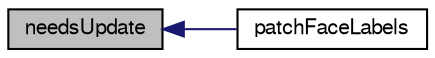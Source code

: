 digraph "needsUpdate"
{
  bgcolor="transparent";
  edge [fontname="FreeSans",fontsize="10",labelfontname="FreeSans",labelfontsize="10"];
  node [fontname="FreeSans",fontsize="10",shape=record];
  rankdir="LR";
  Node515 [label="needsUpdate",height=0.2,width=0.4,color="black", fillcolor="grey75", style="filled", fontcolor="black"];
  Node515 -> Node516 [dir="back",color="midnightblue",fontsize="10",style="solid",fontname="FreeSans"];
  Node516 [label="patchFaceLabels",height=0.2,width=0.4,color="black",URL="$a29366.html#aec48b6a259a69fd77c1e0bb184df3872"];
}
